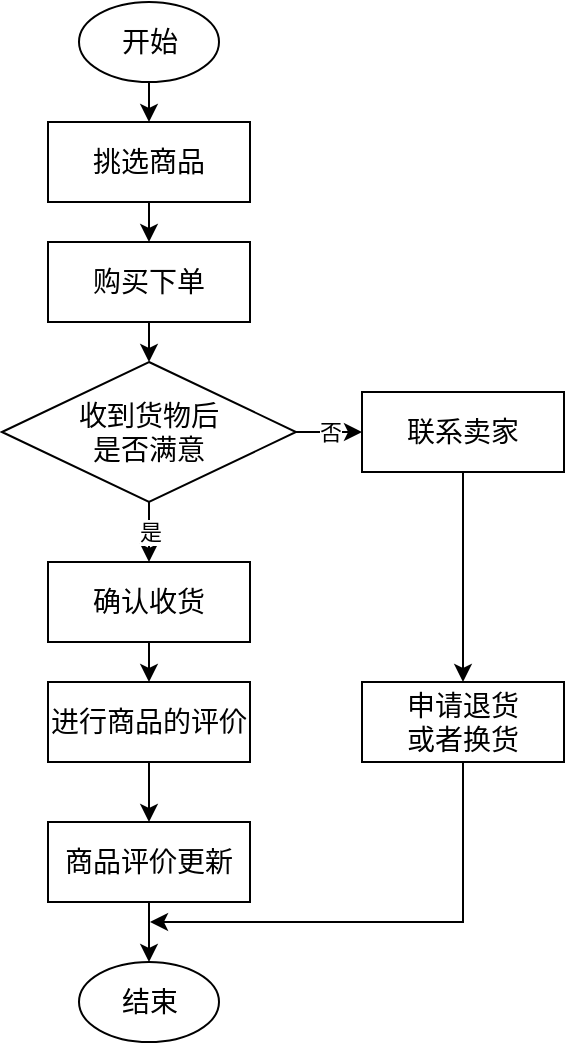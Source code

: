 <mxfile version="14.6.13" type="github">
  <diagram id="eCkq-dspTMnzTCrt1PQh" name="第 1 页">
    <mxGraphModel dx="868" dy="482" grid="1" gridSize="10" guides="1" tooltips="1" connect="1" arrows="1" fold="1" page="1" pageScale="1" pageWidth="827" pageHeight="1169" math="0" shadow="0">
      <root>
        <mxCell id="0" />
        <mxCell id="1" parent="0" />
        <mxCell id="kLVzG7IMKGUTuAJzPrR5-15" style="edgeStyle=orthogonalEdgeStyle;rounded=0;orthogonalLoop=1;jettySize=auto;html=1;exitX=0.5;exitY=1;exitDx=0;exitDy=0;entryX=0.5;entryY=0;entryDx=0;entryDy=0;" edge="1" parent="1" source="kLVzG7IMKGUTuAJzPrR5-1" target="kLVzG7IMKGUTuAJzPrR5-2">
          <mxGeometry relative="1" as="geometry" />
        </mxCell>
        <mxCell id="kLVzG7IMKGUTuAJzPrR5-1" value="&lt;font style=&quot;font-size: 14px&quot;&gt;开始&lt;/font&gt;" style="ellipse;whiteSpace=wrap;html=1;" vertex="1" parent="1">
          <mxGeometry x="328.5" y="30" width="70" height="40" as="geometry" />
        </mxCell>
        <mxCell id="kLVzG7IMKGUTuAJzPrR5-16" style="edgeStyle=orthogonalEdgeStyle;rounded=0;orthogonalLoop=1;jettySize=auto;html=1;exitX=0.5;exitY=1;exitDx=0;exitDy=0;entryX=0.5;entryY=0;entryDx=0;entryDy=0;" edge="1" parent="1" source="kLVzG7IMKGUTuAJzPrR5-2" target="kLVzG7IMKGUTuAJzPrR5-4">
          <mxGeometry relative="1" as="geometry" />
        </mxCell>
        <mxCell id="kLVzG7IMKGUTuAJzPrR5-2" value="&lt;font style=&quot;font-size: 14px&quot;&gt;挑选商品&lt;/font&gt;" style="rounded=0;whiteSpace=wrap;html=1;" vertex="1" parent="1">
          <mxGeometry x="313" y="90" width="101" height="40" as="geometry" />
        </mxCell>
        <mxCell id="kLVzG7IMKGUTuAJzPrR5-17" style="edgeStyle=orthogonalEdgeStyle;rounded=0;orthogonalLoop=1;jettySize=auto;html=1;exitX=0.5;exitY=1;exitDx=0;exitDy=0;entryX=0.5;entryY=0;entryDx=0;entryDy=0;" edge="1" parent="1" source="kLVzG7IMKGUTuAJzPrR5-4" target="kLVzG7IMKGUTuAJzPrR5-11">
          <mxGeometry relative="1" as="geometry" />
        </mxCell>
        <mxCell id="kLVzG7IMKGUTuAJzPrR5-4" value="&lt;font style=&quot;font-size: 14px&quot;&gt;购买下单&lt;/font&gt;" style="rounded=0;whiteSpace=wrap;html=1;" vertex="1" parent="1">
          <mxGeometry x="313" y="150" width="101" height="40" as="geometry" />
        </mxCell>
        <mxCell id="kLVzG7IMKGUTuAJzPrR5-19" style="edgeStyle=orthogonalEdgeStyle;rounded=0;orthogonalLoop=1;jettySize=auto;html=1;exitX=0.5;exitY=1;exitDx=0;exitDy=0;entryX=0.5;entryY=0;entryDx=0;entryDy=0;" edge="1" parent="1" source="kLVzG7IMKGUTuAJzPrR5-5" target="kLVzG7IMKGUTuAJzPrR5-6">
          <mxGeometry relative="1" as="geometry" />
        </mxCell>
        <mxCell id="kLVzG7IMKGUTuAJzPrR5-5" value="&lt;font style=&quot;font-size: 14px&quot;&gt;确认收货&lt;/font&gt;" style="rounded=0;whiteSpace=wrap;html=1;" vertex="1" parent="1">
          <mxGeometry x="313" y="310" width="101" height="40" as="geometry" />
        </mxCell>
        <mxCell id="kLVzG7IMKGUTuAJzPrR5-20" style="edgeStyle=orthogonalEdgeStyle;rounded=0;orthogonalLoop=1;jettySize=auto;html=1;exitX=0.5;exitY=1;exitDx=0;exitDy=0;entryX=0.5;entryY=0;entryDx=0;entryDy=0;" edge="1" parent="1" source="kLVzG7IMKGUTuAJzPrR5-6" target="kLVzG7IMKGUTuAJzPrR5-10">
          <mxGeometry relative="1" as="geometry" />
        </mxCell>
        <mxCell id="kLVzG7IMKGUTuAJzPrR5-6" value="&lt;font style=&quot;font-size: 14px&quot;&gt;进行商品的评价&lt;/font&gt;" style="rounded=0;whiteSpace=wrap;html=1;" vertex="1" parent="1">
          <mxGeometry x="313" y="370" width="101" height="40" as="geometry" />
        </mxCell>
        <mxCell id="kLVzG7IMKGUTuAJzPrR5-8" value="&lt;font style=&quot;font-size: 14px&quot;&gt;结束&lt;/font&gt;" style="ellipse;whiteSpace=wrap;html=1;" vertex="1" parent="1">
          <mxGeometry x="328.5" y="510" width="70" height="40" as="geometry" />
        </mxCell>
        <mxCell id="kLVzG7IMKGUTuAJzPrR5-21" style="edgeStyle=orthogonalEdgeStyle;rounded=0;orthogonalLoop=1;jettySize=auto;html=1;exitX=0.5;exitY=1;exitDx=0;exitDy=0;" edge="1" parent="1" source="kLVzG7IMKGUTuAJzPrR5-10" target="kLVzG7IMKGUTuAJzPrR5-8">
          <mxGeometry relative="1" as="geometry" />
        </mxCell>
        <mxCell id="kLVzG7IMKGUTuAJzPrR5-10" value="&lt;span style=&quot;font-size: 14px&quot;&gt;商品评价更新&lt;/span&gt;" style="rounded=0;whiteSpace=wrap;html=1;" vertex="1" parent="1">
          <mxGeometry x="313" y="440" width="101" height="40" as="geometry" />
        </mxCell>
        <mxCell id="kLVzG7IMKGUTuAJzPrR5-18" value="是" style="edgeStyle=orthogonalEdgeStyle;rounded=0;orthogonalLoop=1;jettySize=auto;html=1;exitX=0.5;exitY=1;exitDx=0;exitDy=0;entryX=0.5;entryY=0;entryDx=0;entryDy=0;" edge="1" parent="1" source="kLVzG7IMKGUTuAJzPrR5-11" target="kLVzG7IMKGUTuAJzPrR5-5">
          <mxGeometry relative="1" as="geometry" />
        </mxCell>
        <mxCell id="kLVzG7IMKGUTuAJzPrR5-22" value="否" style="edgeStyle=orthogonalEdgeStyle;rounded=0;orthogonalLoop=1;jettySize=auto;html=1;exitX=1;exitY=0.5;exitDx=0;exitDy=0;" edge="1" parent="1" source="kLVzG7IMKGUTuAJzPrR5-11" target="kLVzG7IMKGUTuAJzPrR5-13">
          <mxGeometry relative="1" as="geometry" />
        </mxCell>
        <mxCell id="kLVzG7IMKGUTuAJzPrR5-11" value="&lt;font style=&quot;font-size: 14px&quot;&gt;收到货物后&lt;br&gt;是否满意&lt;/font&gt;" style="rhombus;whiteSpace=wrap;html=1;" vertex="1" parent="1">
          <mxGeometry x="290" y="210" width="147" height="70" as="geometry" />
        </mxCell>
        <mxCell id="kLVzG7IMKGUTuAJzPrR5-23" style="edgeStyle=orthogonalEdgeStyle;rounded=0;orthogonalLoop=1;jettySize=auto;html=1;exitX=0.5;exitY=1;exitDx=0;exitDy=0;entryX=0.5;entryY=0;entryDx=0;entryDy=0;" edge="1" parent="1" source="kLVzG7IMKGUTuAJzPrR5-13" target="kLVzG7IMKGUTuAJzPrR5-14">
          <mxGeometry relative="1" as="geometry" />
        </mxCell>
        <mxCell id="kLVzG7IMKGUTuAJzPrR5-13" value="&lt;font style=&quot;font-size: 14px&quot;&gt;联系卖家&lt;/font&gt;" style="rounded=0;whiteSpace=wrap;html=1;" vertex="1" parent="1">
          <mxGeometry x="470" y="225" width="101" height="40" as="geometry" />
        </mxCell>
        <mxCell id="kLVzG7IMKGUTuAJzPrR5-24" style="edgeStyle=orthogonalEdgeStyle;rounded=0;orthogonalLoop=1;jettySize=auto;html=1;exitX=0.5;exitY=1;exitDx=0;exitDy=0;" edge="1" parent="1" source="kLVzG7IMKGUTuAJzPrR5-14">
          <mxGeometry relative="1" as="geometry">
            <mxPoint x="364" y="490" as="targetPoint" />
            <mxPoint x="514.5" y="410" as="sourcePoint" />
            <Array as="points">
              <mxPoint x="521" y="490" />
            </Array>
          </mxGeometry>
        </mxCell>
        <mxCell id="kLVzG7IMKGUTuAJzPrR5-14" value="&lt;font style=&quot;font-size: 14px&quot;&gt;申请退货&lt;br&gt;或者换货&lt;/font&gt;" style="rounded=0;whiteSpace=wrap;html=1;" vertex="1" parent="1">
          <mxGeometry x="470" y="370" width="101" height="40" as="geometry" />
        </mxCell>
      </root>
    </mxGraphModel>
  </diagram>
</mxfile>
